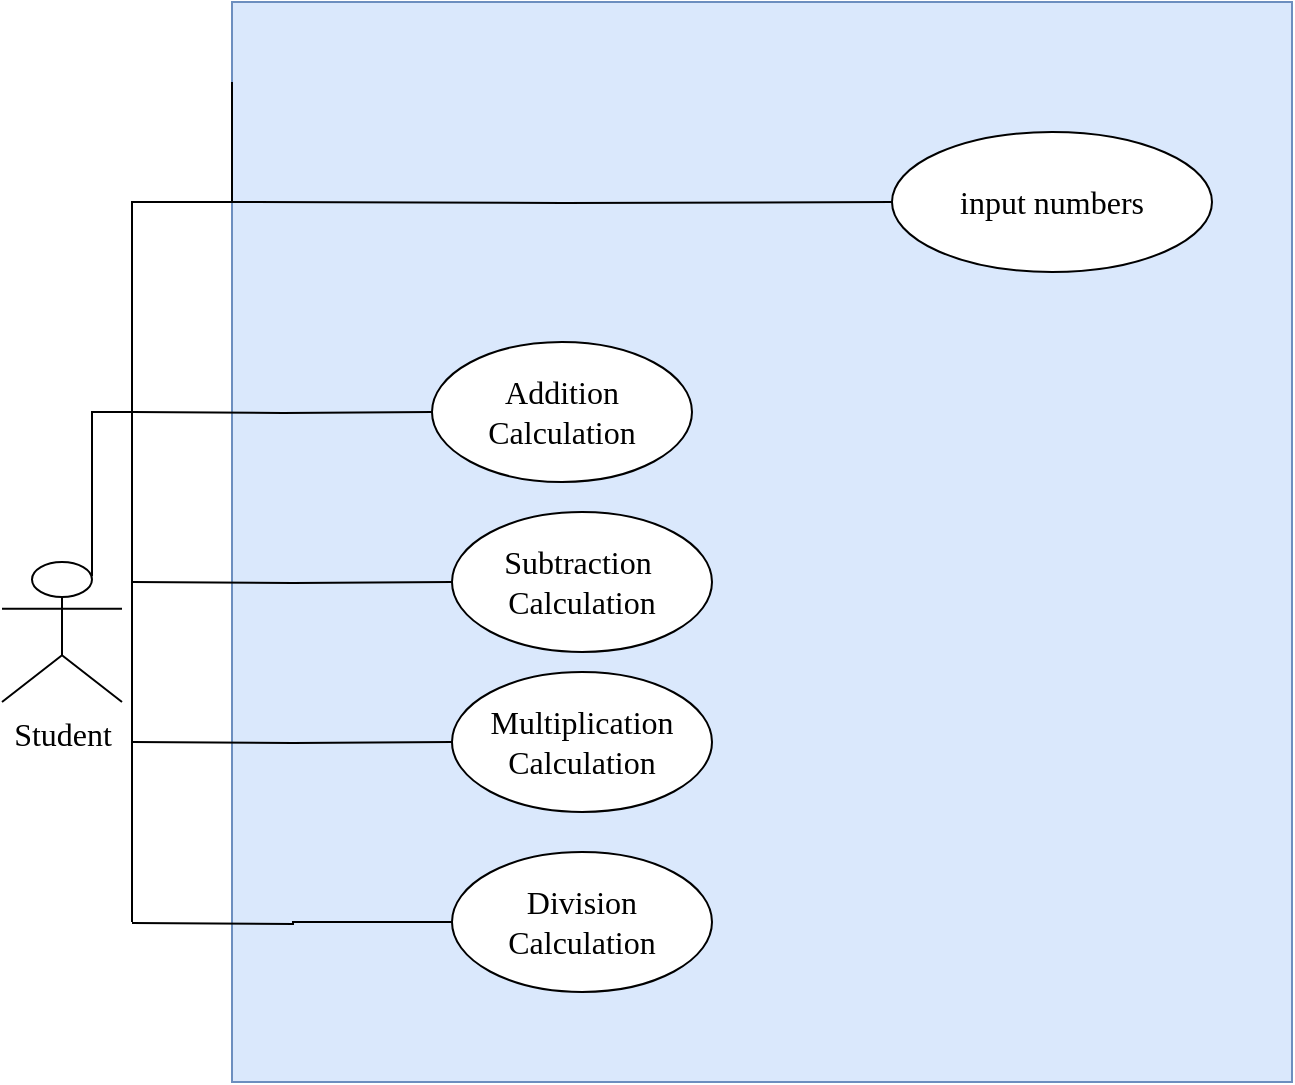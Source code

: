 <mxfile version="20.7.4" type="device"><diagram id="v_r28QwUQp9jg3dEkPEv" name="Page-1"><mxGraphModel dx="702" dy="472" grid="1" gridSize="10" guides="1" tooltips="1" connect="1" arrows="1" fold="1" page="1" pageScale="1" pageWidth="850" pageHeight="1100" math="0" shadow="0"><root><mxCell id="0"/><mxCell id="1" parent="0"/><mxCell id="NK8HqVq-H6pBb_bygY3o-4" value="" style="whiteSpace=wrap;html=1;verticalAlign=top;fillColor=#dae8fc;strokeColor=#6c8ebf;fontFamily=Comic Sans MS;fontSize=16;" parent="1" vertex="1"><mxGeometry x="140" y="40" width="530" height="540" as="geometry"/></mxCell><mxCell id="NK8HqVq-H6pBb_bygY3o-1" value="Student&lt;br style=&quot;font-size: 16px;&quot;&gt;" style="shape=umlActor;verticalLabelPosition=bottom;verticalAlign=top;html=1;outlineConnect=0;fontFamily=Comic Sans MS;fontSize=16;" parent="1" vertex="1"><mxGeometry x="25" y="320" width="60" height="70" as="geometry"/></mxCell><mxCell id="NK8HqVq-H6pBb_bygY3o-12" value="input numbers" style="ellipse;whiteSpace=wrap;html=1;fontFamily=Comic Sans MS;fontSize=16;" parent="1" vertex="1"><mxGeometry x="470" y="105" width="160" height="70" as="geometry"/></mxCell><mxCell id="NK8HqVq-H6pBb_bygY3o-14" value="Addition Calculation" style="ellipse;whiteSpace=wrap;html=1;fontFamily=Comic Sans MS;fontSize=16;" parent="1" vertex="1"><mxGeometry x="240" y="210" width="130" height="70" as="geometry"/></mxCell><mxCell id="MpTEOf5rXVcP7hqxqQCe-47" value="" style="endArrow=none;endFill=0;html=1;edgeStyle=orthogonalEdgeStyle;align=left;verticalAlign=top;rounded=0;entryX=0;entryY=0.5;entryDx=0;entryDy=0;fontFamily=Comic Sans MS;fontSize=16;" parent="1" target="NK8HqVq-H6pBb_bygY3o-14" edge="1"><mxGeometry x="-1" relative="1" as="geometry"><mxPoint x="90" y="245" as="sourcePoint"/><mxPoint x="410" y="210" as="targetPoint"/></mxGeometry></mxCell><mxCell id="MpTEOf5rXVcP7hqxqQCe-48" value="" style="edgeLabel;resizable=0;html=1;align=left;verticalAlign=bottom;sketch=0;strokeColor=#000000;strokeWidth=1;fontFamily=Comic Sans MS;fontSize=16;" parent="MpTEOf5rXVcP7hqxqQCe-47" connectable="0" vertex="1"><mxGeometry x="-1" relative="1" as="geometry"/></mxCell><mxCell id="MpTEOf5rXVcP7hqxqQCe-53" value="" style="endArrow=none;endFill=0;html=1;edgeStyle=orthogonalEdgeStyle;align=left;verticalAlign=top;rounded=0;fontFamily=Comic Sans MS;fontSize=16;exitX=0.75;exitY=0.1;exitDx=0;exitDy=0;exitPerimeter=0;" parent="1" source="NK8HqVq-H6pBb_bygY3o-1" edge="1"><mxGeometry x="-1" relative="1" as="geometry"><mxPoint x="80" y="278.333" as="sourcePoint"/><mxPoint x="90" y="195" as="targetPoint"/><Array as="points"><mxPoint x="70" y="267"/><mxPoint x="70" y="245"/><mxPoint x="90" y="245"/></Array></mxGeometry></mxCell><mxCell id="MpTEOf5rXVcP7hqxqQCe-54" value="" style="edgeLabel;resizable=0;html=1;align=left;verticalAlign=bottom;sketch=0;strokeColor=#000000;strokeWidth=1;fontFamily=Comic Sans MS;fontSize=16;" parent="MpTEOf5rXVcP7hqxqQCe-53" connectable="0" vertex="1"><mxGeometry x="-1" relative="1" as="geometry"/></mxCell><mxCell id="MpTEOf5rXVcP7hqxqQCe-55" value="" style="endArrow=none;endFill=0;html=1;edgeStyle=orthogonalEdgeStyle;align=left;verticalAlign=top;rounded=0;fontFamily=Comic Sans MS;fontSize=16;" parent="1" edge="1"><mxGeometry x="-1" relative="1" as="geometry"><mxPoint x="140" y="80" as="sourcePoint"/><mxPoint x="90" y="500" as="targetPoint"/><Array as="points"><mxPoint x="140" y="140"/><mxPoint x="90" y="140"/></Array></mxGeometry></mxCell><mxCell id="ZyyovxdwAv9dWPZfC1-x-1" value="Subtraction&amp;nbsp;&lt;br&gt;Calculation" style="ellipse;whiteSpace=wrap;html=1;fontFamily=Comic Sans MS;fontSize=16;" parent="1" vertex="1"><mxGeometry x="250" y="295" width="130" height="70" as="geometry"/></mxCell><mxCell id="ZyyovxdwAv9dWPZfC1-x-2" value="Multiplication&lt;br&gt;Calculation" style="ellipse;whiteSpace=wrap;html=1;fontFamily=Comic Sans MS;fontSize=16;" parent="1" vertex="1"><mxGeometry x="250" y="375" width="130" height="70" as="geometry"/></mxCell><mxCell id="ZyyovxdwAv9dWPZfC1-x-3" value="Division&lt;br&gt;Calculation" style="ellipse;whiteSpace=wrap;html=1;fontFamily=Comic Sans MS;fontSize=16;" parent="1" vertex="1"><mxGeometry x="250" y="465" width="130" height="70" as="geometry"/></mxCell><mxCell id="ZyyovxdwAv9dWPZfC1-x-12" value="" style="endArrow=none;endFill=0;html=1;edgeStyle=orthogonalEdgeStyle;align=left;verticalAlign=top;rounded=0;entryX=0;entryY=0.5;entryDx=0;entryDy=0;fontFamily=Comic Sans MS;fontSize=16;" parent="1" target="ZyyovxdwAv9dWPZfC1-x-1" edge="1"><mxGeometry x="-1" relative="1" as="geometry"><mxPoint x="90" y="330" as="sourcePoint"/><mxPoint x="220.0" y="280" as="targetPoint"/></mxGeometry></mxCell><mxCell id="ZyyovxdwAv9dWPZfC1-x-13" value="" style="edgeLabel;resizable=0;html=1;align=left;verticalAlign=bottom;sketch=0;strokeColor=#000000;strokeWidth=1;fontFamily=Comic Sans MS;fontSize=16;" parent="ZyyovxdwAv9dWPZfC1-x-12" connectable="0" vertex="1"><mxGeometry x="-1" relative="1" as="geometry"/></mxCell><mxCell id="ZyyovxdwAv9dWPZfC1-x-14" value="" style="endArrow=none;endFill=0;html=1;edgeStyle=orthogonalEdgeStyle;align=left;verticalAlign=top;rounded=0;fontFamily=Comic Sans MS;fontSize=16;entryX=0;entryY=0.5;entryDx=0;entryDy=0;" parent="1" target="ZyyovxdwAv9dWPZfC1-x-2" edge="1"><mxGeometry x="-1" relative="1" as="geometry"><mxPoint x="90" y="410" as="sourcePoint"/><mxPoint x="440" y="340" as="targetPoint"/></mxGeometry></mxCell><mxCell id="ZyyovxdwAv9dWPZfC1-x-15" value="" style="edgeLabel;resizable=0;html=1;align=left;verticalAlign=bottom;sketch=0;strokeColor=#000000;strokeWidth=1;fontFamily=Comic Sans MS;fontSize=16;" parent="ZyyovxdwAv9dWPZfC1-x-14" connectable="0" vertex="1"><mxGeometry x="-1" relative="1" as="geometry"/></mxCell><mxCell id="xF-WNR9DPqB9uDTyc88--3" value="" style="endArrow=none;endFill=0;html=1;edgeStyle=orthogonalEdgeStyle;align=left;verticalAlign=top;rounded=0;fontFamily=Comic Sans MS;fontSize=16;" edge="1" parent="1" target="ZyyovxdwAv9dWPZfC1-x-3"><mxGeometry x="-1" relative="1" as="geometry"><mxPoint x="90" y="500.5" as="sourcePoint"/><mxPoint x="280" y="500" as="targetPoint"/></mxGeometry></mxCell><mxCell id="xF-WNR9DPqB9uDTyc88--4" value="" style="edgeLabel;resizable=0;html=1;align=left;verticalAlign=bottom;sketch=0;strokeColor=#000000;strokeWidth=1;fontFamily=Comic Sans MS;fontSize=16;" connectable="0" vertex="1" parent="xF-WNR9DPqB9uDTyc88--3"><mxGeometry x="-1" relative="1" as="geometry"/></mxCell><mxCell id="xF-WNR9DPqB9uDTyc88--7" value="" style="endArrow=none;endFill=0;html=1;edgeStyle=orthogonalEdgeStyle;align=left;verticalAlign=top;rounded=0;fontFamily=Comic Sans MS;fontSize=16;" edge="1" parent="1" target="NK8HqVq-H6pBb_bygY3o-12"><mxGeometry x="-1" relative="1" as="geometry"><mxPoint x="140" y="140" as="sourcePoint"/><mxPoint x="330" y="140" as="targetPoint"/></mxGeometry></mxCell><mxCell id="xF-WNR9DPqB9uDTyc88--8" value="" style="edgeLabel;resizable=0;html=1;align=left;verticalAlign=bottom;sketch=0;strokeColor=#000000;strokeWidth=1;fontFamily=Comic Sans MS;fontSize=16;" connectable="0" vertex="1" parent="xF-WNR9DPqB9uDTyc88--7"><mxGeometry x="-1" relative="1" as="geometry"/></mxCell></root></mxGraphModel></diagram></mxfile>